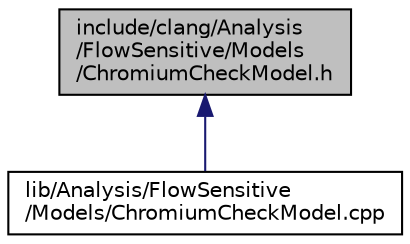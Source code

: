 digraph "include/clang/Analysis/FlowSensitive/Models/ChromiumCheckModel.h"
{
 // LATEX_PDF_SIZE
  bgcolor="transparent";
  edge [fontname="Helvetica",fontsize="10",labelfontname="Helvetica",labelfontsize="10"];
  node [fontname="Helvetica",fontsize="10",shape=record];
  Node1 [label="include/clang/Analysis\l/FlowSensitive/Models\l/ChromiumCheckModel.h",height=0.2,width=0.4,color="black", fillcolor="grey75", style="filled", fontcolor="black",tooltip=" "];
  Node1 -> Node2 [dir="back",color="midnightblue",fontsize="10",style="solid",fontname="Helvetica"];
  Node2 [label="lib/Analysis/FlowSensitive\l/Models/ChromiumCheckModel.cpp",height=0.2,width=0.4,color="black",URL="$ChromiumCheckModel_8cpp.html",tooltip=" "];
}
